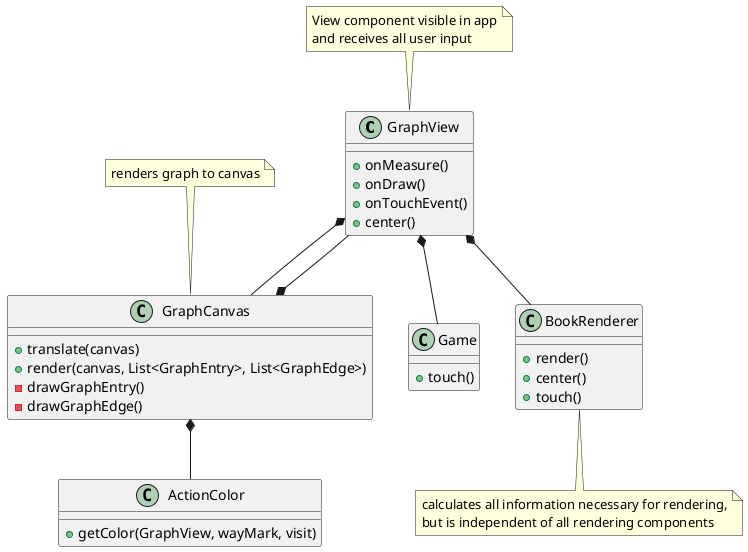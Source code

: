 @startuml
GraphView *-- Game
GraphView *-- BookRenderer
GraphView *-- GraphCanvas
GraphCanvas *-- GraphView
GraphCanvas *-- ActionColor

class GraphView {
    +onMeasure()
    +onDraw()
    +onTouchEvent()
    +center()
}
note top of GraphView : View component visible in app\nand receives all user input

class GraphCanvas {
    +translate(canvas)
    +render(canvas, List<GraphEntry>, List<GraphEdge>)
    -drawGraphEntry()
    -drawGraphEdge()
}
note top of GraphCanvas : renders graph to canvas

class ActionColor {
    +getColor(GraphView, wayMark, visit)
}

class BookRenderer {
    +render()
    +center()
    +touch()
}
note bottom of BookRenderer : calculates all information necessary for rendering,\nbut is independent of all rendering components

class Game {
    +touch()
}
@enduml